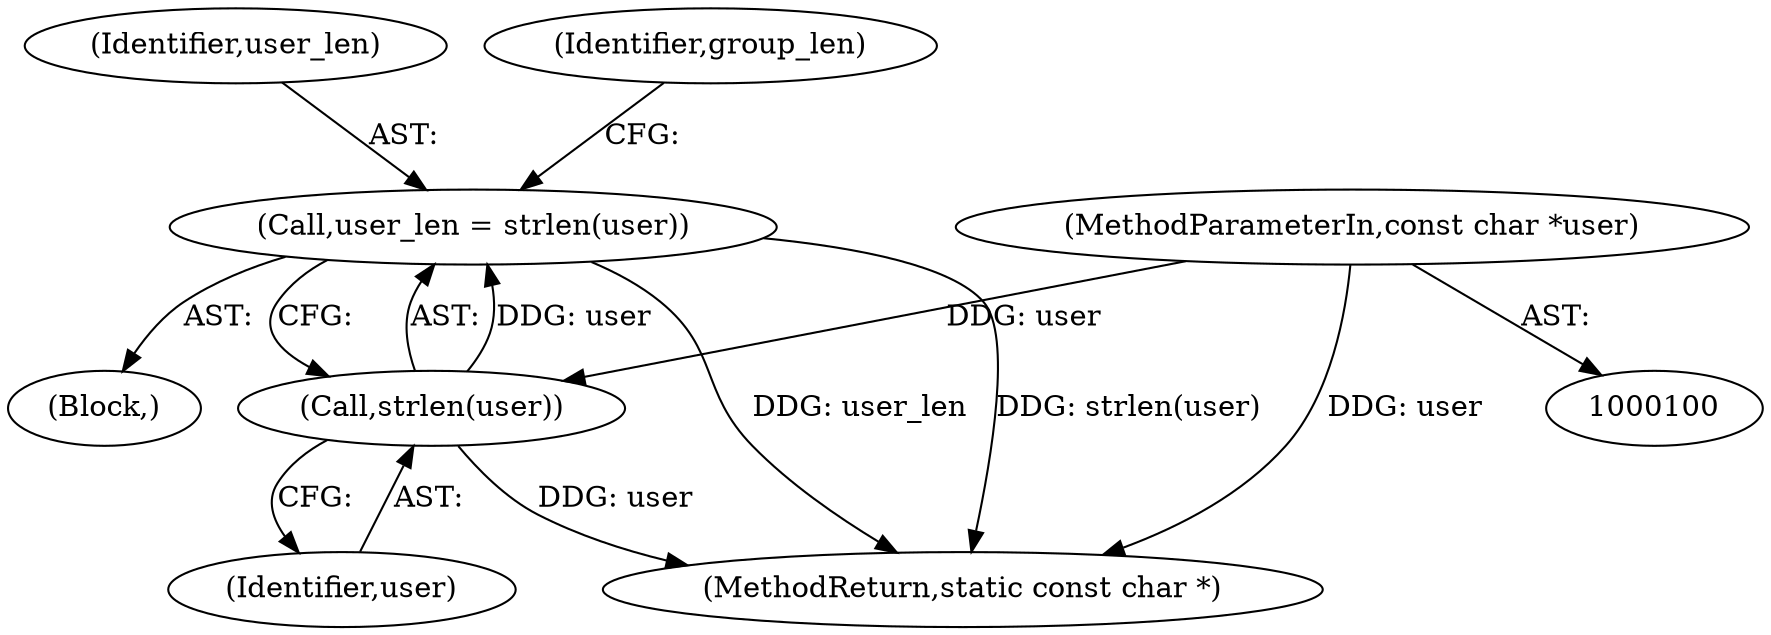 digraph "0_samba_0dedfbce2c1b851684ba658861fe9d620636c56a@API" {
"1000120" [label="(Call,user_len = strlen(user))"];
"1000122" [label="(Call,strlen(user))"];
"1000102" [label="(MethodParameterIn,const char *user)"];
"1000102" [label="(MethodParameterIn,const char *user)"];
"1000122" [label="(Call,strlen(user))"];
"1000123" [label="(Identifier,user)"];
"1000121" [label="(Identifier,user_len)"];
"1000106" [label="(Block,)"];
"1000120" [label="(Call,user_len = strlen(user))"];
"1000198" [label="(MethodReturn,static const char *)"];
"1000126" [label="(Identifier,group_len)"];
"1000120" -> "1000106"  [label="AST: "];
"1000120" -> "1000122"  [label="CFG: "];
"1000121" -> "1000120"  [label="AST: "];
"1000122" -> "1000120"  [label="AST: "];
"1000126" -> "1000120"  [label="CFG: "];
"1000120" -> "1000198"  [label="DDG: user_len"];
"1000120" -> "1000198"  [label="DDG: strlen(user)"];
"1000122" -> "1000120"  [label="DDG: user"];
"1000122" -> "1000123"  [label="CFG: "];
"1000123" -> "1000122"  [label="AST: "];
"1000122" -> "1000198"  [label="DDG: user"];
"1000102" -> "1000122"  [label="DDG: user"];
"1000102" -> "1000100"  [label="AST: "];
"1000102" -> "1000198"  [label="DDG: user"];
}
